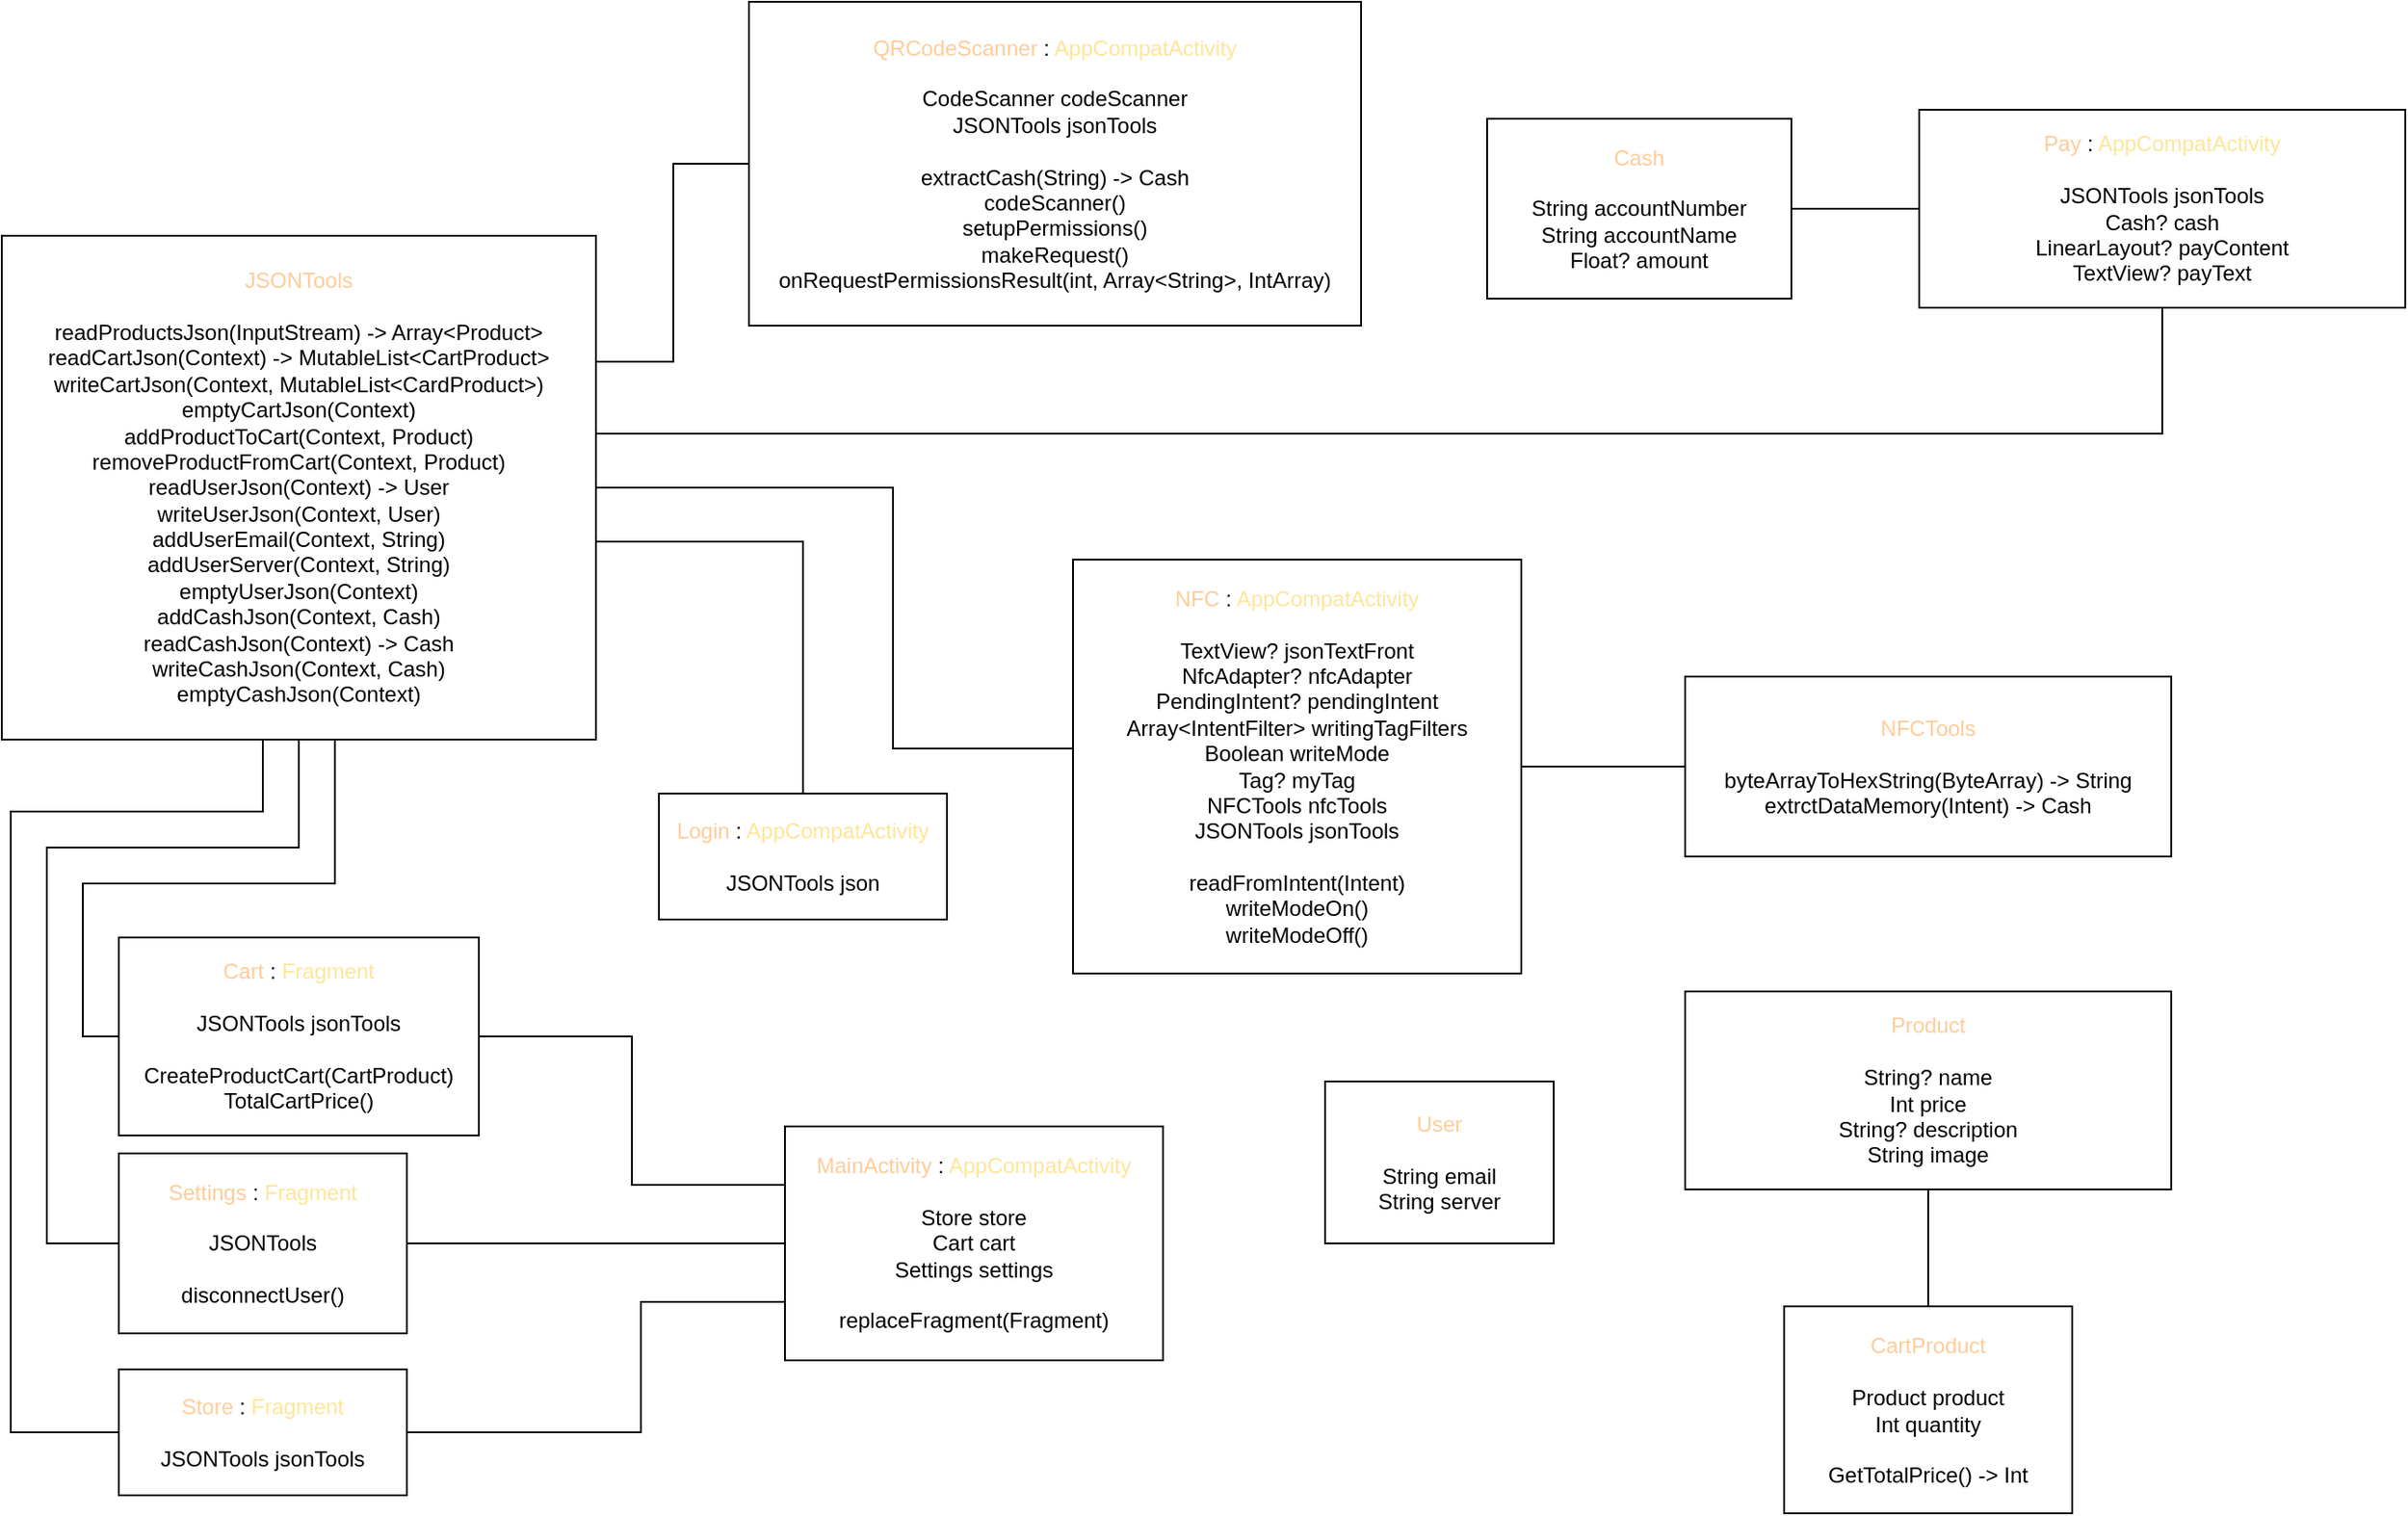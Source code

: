 <mxfile version="22.1.7" type="device">
  <diagram name="Page-1" id="OAHS1JsE_OpqDj1NzvV4">
    <mxGraphModel dx="2460" dy="2289" grid="1" gridSize="10" guides="1" tooltips="1" connect="1" arrows="1" fold="1" page="1" pageScale="1" pageWidth="827" pageHeight="1169" math="0" shadow="0">
      <root>
        <mxCell id="0" />
        <mxCell id="1" parent="0" />
        <mxCell id="9z9G1PEieMClhel0g9xa-41" style="edgeStyle=orthogonalEdgeStyle;rounded=0;orthogonalLoop=1;jettySize=auto;html=1;entryX=0;entryY=0.25;entryDx=0;entryDy=0;endArrow=none;endFill=0;" edge="1" parent="1" source="9z9G1PEieMClhel0g9xa-1" target="9z9G1PEieMClhel0g9xa-5">
          <mxGeometry relative="1" as="geometry" />
        </mxCell>
        <mxCell id="9z9G1PEieMClhel0g9xa-1" value="&lt;div&gt;&lt;font color=&quot;#ffcc99&quot;&gt;Cart&lt;/font&gt; : &lt;font color=&quot;#ffe599&quot;&gt;Fragment&lt;/font&gt;&lt;/div&gt;&lt;div&gt;&lt;br&gt;&lt;/div&gt;&lt;div&gt;JSONTools jsonTools&lt;br&gt;&lt;/div&gt;&lt;div&gt;&lt;br&gt;&lt;/div&gt;&lt;div&gt;CreateProductCart(CartProduct)&lt;/div&gt;&lt;div&gt;TotalCartPrice()&lt;/div&gt;" style="rounded=0;whiteSpace=wrap;html=1;" vertex="1" parent="1">
          <mxGeometry x="-260" y="380" width="200" height="110" as="geometry" />
        </mxCell>
        <mxCell id="9z9G1PEieMClhel0g9xa-2" value="&lt;div&gt;&lt;font color=&quot;#ffcc99&quot;&gt;CartProduct&lt;/font&gt;&lt;br&gt;&lt;br&gt;Product product&lt;br&gt;Int quantity&lt;br&gt;&lt;/div&gt;&lt;div&gt;&lt;br&gt;&lt;/div&gt;&lt;div&gt;GetTotalPrice() -&amp;gt; Int&lt;br&gt;&lt;/div&gt;" style="rounded=0;whiteSpace=wrap;html=1;" vertex="1" parent="1">
          <mxGeometry x="665" y="585" width="160" height="115" as="geometry" />
        </mxCell>
        <mxCell id="9z9G1PEieMClhel0g9xa-32" style="edgeStyle=orthogonalEdgeStyle;rounded=0;orthogonalLoop=1;jettySize=auto;html=1;entryX=0;entryY=0.5;entryDx=0;entryDy=0;endArrow=none;endFill=0;" edge="1" parent="1" source="9z9G1PEieMClhel0g9xa-3" target="9z9G1PEieMClhel0g9xa-9">
          <mxGeometry relative="1" as="geometry" />
        </mxCell>
        <mxCell id="9z9G1PEieMClhel0g9xa-3" value="&lt;font color=&quot;#ffcc99&quot;&gt;Cash&lt;/font&gt;&lt;br&gt;&lt;br&gt;&lt;div&gt;String accountNumber&lt;/div&gt;&lt;div&gt;String accountName&lt;/div&gt;&lt;div&gt;Float? amount&lt;br&gt;&lt;/div&gt;" style="rounded=0;whiteSpace=wrap;html=1;" vertex="1" parent="1">
          <mxGeometry x="500" y="-75" width="169" height="100" as="geometry" />
        </mxCell>
        <mxCell id="9z9G1PEieMClhel0g9xa-26" style="edgeStyle=orthogonalEdgeStyle;rounded=0;orthogonalLoop=1;jettySize=auto;html=1;entryX=0;entryY=0.5;entryDx=0;entryDy=0;endArrow=none;endFill=0;" edge="1" parent="1" source="9z9G1PEieMClhel0g9xa-4" target="9z9G1PEieMClhel0g9xa-17">
          <mxGeometry relative="1" as="geometry">
            <Array as="points">
              <mxPoint x="48" y="60" />
              <mxPoint x="48" y="-50" />
            </Array>
          </mxGeometry>
        </mxCell>
        <mxCell id="9z9G1PEieMClhel0g9xa-28" style="edgeStyle=orthogonalEdgeStyle;rounded=0;orthogonalLoop=1;jettySize=auto;html=1;endArrow=none;endFill=0;" edge="1" parent="1" source="9z9G1PEieMClhel0g9xa-4" target="9z9G1PEieMClhel0g9xa-9">
          <mxGeometry relative="1" as="geometry">
            <Array as="points">
              <mxPoint x="875" y="100" />
            </Array>
          </mxGeometry>
        </mxCell>
        <mxCell id="9z9G1PEieMClhel0g9xa-34" style="edgeStyle=orthogonalEdgeStyle;rounded=0;orthogonalLoop=1;jettySize=auto;html=1;entryX=0;entryY=0.5;entryDx=0;entryDy=0;endArrow=none;endFill=0;" edge="1" parent="1" source="9z9G1PEieMClhel0g9xa-4" target="9z9G1PEieMClhel0g9xa-18">
          <mxGeometry relative="1" as="geometry">
            <Array as="points">
              <mxPoint x="-160" y="330" />
              <mxPoint x="-300" y="330" />
              <mxPoint x="-300" y="550" />
            </Array>
          </mxGeometry>
        </mxCell>
        <mxCell id="9z9G1PEieMClhel0g9xa-35" style="edgeStyle=orthogonalEdgeStyle;rounded=0;orthogonalLoop=1;jettySize=auto;html=1;entryX=0;entryY=0.5;entryDx=0;entryDy=0;endArrow=none;endFill=0;" edge="1" parent="1" source="9z9G1PEieMClhel0g9xa-4" target="9z9G1PEieMClhel0g9xa-19">
          <mxGeometry relative="1" as="geometry">
            <Array as="points">
              <mxPoint x="-180" y="310" />
              <mxPoint x="-320" y="310" />
              <mxPoint x="-320" y="655" />
            </Array>
          </mxGeometry>
        </mxCell>
        <mxCell id="9z9G1PEieMClhel0g9xa-36" style="edgeStyle=orthogonalEdgeStyle;rounded=0;orthogonalLoop=1;jettySize=auto;html=1;entryX=0;entryY=0.5;entryDx=0;entryDy=0;endArrow=none;endFill=0;" edge="1" parent="1" source="9z9G1PEieMClhel0g9xa-4" target="9z9G1PEieMClhel0g9xa-1">
          <mxGeometry relative="1" as="geometry">
            <Array as="points">
              <mxPoint x="-140" y="350" />
              <mxPoint x="-280" y="350" />
              <mxPoint x="-280" y="435" />
            </Array>
          </mxGeometry>
        </mxCell>
        <mxCell id="9z9G1PEieMClhel0g9xa-38" style="edgeStyle=orthogonalEdgeStyle;rounded=0;orthogonalLoop=1;jettySize=auto;html=1;endArrow=none;endFill=0;" edge="1" parent="1" source="9z9G1PEieMClhel0g9xa-4" target="9z9G1PEieMClhel0g9xa-6">
          <mxGeometry relative="1" as="geometry">
            <Array as="points">
              <mxPoint x="120" y="160" />
            </Array>
          </mxGeometry>
        </mxCell>
        <mxCell id="9z9G1PEieMClhel0g9xa-39" style="edgeStyle=orthogonalEdgeStyle;rounded=0;orthogonalLoop=1;jettySize=auto;html=1;entryX=0;entryY=0.5;entryDx=0;entryDy=0;endArrow=none;endFill=0;" edge="1" parent="1" source="9z9G1PEieMClhel0g9xa-4" target="9z9G1PEieMClhel0g9xa-7">
          <mxGeometry relative="1" as="geometry">
            <Array as="points">
              <mxPoint x="170" y="130" />
              <mxPoint x="170" y="275" />
            </Array>
          </mxGeometry>
        </mxCell>
        <mxCell id="9z9G1PEieMClhel0g9xa-4" value="&lt;div&gt;&lt;font color=&quot;#ffcc99&quot;&gt;JSONTools&lt;/font&gt;&lt;/div&gt;&lt;div&gt;&lt;br&gt;&lt;/div&gt;&lt;div&gt;readProductsJson(InputStream) -&amp;gt; Array&amp;lt;Product&amp;gt;&lt;br&gt;&lt;/div&gt;&lt;div&gt;readCartJson(Context) -&amp;gt; MutableList&amp;lt;CartProduct&amp;gt;&lt;br&gt;&lt;/div&gt;&lt;div&gt;writeCartJson(Context, MutableList&amp;lt;CardProduct&amp;gt;)&lt;br&gt;&lt;/div&gt;&lt;div&gt;emptyCartJson(Context)&lt;/div&gt;&lt;div&gt;addProductToCart(Context, Product)&lt;/div&gt;&lt;div&gt;removeProductFromCart(Context, Product)&lt;/div&gt;&lt;div&gt;readUserJson(Context) -&amp;gt; User&lt;br&gt;&lt;/div&gt;&lt;div&gt;writeUserJson(Context, User)&lt;br&gt;&lt;/div&gt;&lt;div&gt;addUserEmail(Context, String)&lt;/div&gt;&lt;div&gt;addUserServer(Context, String)&lt;/div&gt;&lt;div&gt;emptyUserJson(Context)&lt;/div&gt;&lt;div&gt;addCashJson(Context, Cash)&lt;/div&gt;&lt;div&gt;readCashJson(Context) -&amp;gt; Cash&lt;br&gt;&lt;/div&gt;&lt;div&gt;writeCashJson(Context, Cash)&lt;/div&gt;&lt;div&gt;emptyCashJson(Context)&lt;br&gt;&lt;/div&gt;" style="rounded=0;whiteSpace=wrap;html=1;" vertex="1" parent="1">
          <mxGeometry x="-325" y="-10" width="330" height="280" as="geometry" />
        </mxCell>
        <mxCell id="9z9G1PEieMClhel0g9xa-5" value="&lt;font color=&quot;#ffcc99&quot;&gt;MainActivity&lt;/font&gt; : &lt;font color=&quot;#ffe599&quot;&gt;AppCompatActivity&lt;/font&gt;&lt;br&gt;&lt;br&gt;&lt;div&gt;Store store&lt;/div&gt;&lt;div&gt;Cart cart&lt;/div&gt;&lt;div&gt;Settings settings&lt;/div&gt;&lt;div&gt;&lt;br&gt;&lt;/div&gt;&lt;div&gt;replaceFragment(Fragment)&lt;br&gt;&lt;/div&gt;" style="rounded=0;whiteSpace=wrap;html=1;" vertex="1" parent="1">
          <mxGeometry x="110" y="485" width="210" height="130" as="geometry" />
        </mxCell>
        <mxCell id="9z9G1PEieMClhel0g9xa-6" value="&lt;font color=&quot;#ffcc99&quot;&gt;Login&lt;/font&gt; : &lt;font color=&quot;#ffe599&quot;&gt;AppCompatActivity&lt;/font&gt;&lt;br&gt;&lt;br&gt;JSONTools json" style="rounded=0;whiteSpace=wrap;html=1;" vertex="1" parent="1">
          <mxGeometry x="40" y="300" width="160" height="70" as="geometry" />
        </mxCell>
        <mxCell id="9z9G1PEieMClhel0g9xa-7" value="&lt;div&gt;&lt;font color=&quot;#ffcc99&quot;&gt;NFC&lt;/font&gt; : &lt;font color=&quot;#ffe599&quot;&gt;AppCompatActivity&lt;/font&gt;&lt;br&gt;&lt;/div&gt;&lt;div&gt;&lt;br&gt;&lt;/div&gt;&lt;div&gt;TextView? jsonTextFront&lt;br&gt;&lt;/div&gt;&lt;div&gt;NfcAdapter? nfcAdapter&lt;/div&gt;&lt;div&gt;PendingIntent? pendingIntent&lt;/div&gt;&lt;div&gt;Array&amp;lt;IntentFilter&amp;gt; writingTagFilters&lt;/div&gt;&lt;div&gt;Boolean writeMode&lt;/div&gt;&lt;div&gt;Tag? myTag&lt;/div&gt;&lt;div&gt;NFCTools nfcTools&lt;/div&gt;&lt;div&gt;JSONTools jsonTools&lt;br&gt;&lt;/div&gt;&lt;div&gt;&lt;br&gt;&lt;/div&gt;&lt;div&gt;readFromIntent(Intent)&lt;br&gt;writeModeOn()&lt;/div&gt;&lt;div&gt;writeModeOff()&lt;/div&gt;" style="rounded=0;whiteSpace=wrap;html=1;" vertex="1" parent="1">
          <mxGeometry x="270" y="170" width="249" height="230" as="geometry" />
        </mxCell>
        <mxCell id="9z9G1PEieMClhel0g9xa-40" style="edgeStyle=orthogonalEdgeStyle;rounded=0;orthogonalLoop=1;jettySize=auto;html=1;entryX=1;entryY=0.5;entryDx=0;entryDy=0;endArrow=none;endFill=0;" edge="1" parent="1" source="9z9G1PEieMClhel0g9xa-8" target="9z9G1PEieMClhel0g9xa-7">
          <mxGeometry relative="1" as="geometry" />
        </mxCell>
        <mxCell id="9z9G1PEieMClhel0g9xa-8" value="&lt;div&gt;&lt;font color=&quot;#ffcc99&quot;&gt;NFCTools&lt;/font&gt;&lt;/div&gt;&lt;div&gt;&lt;br&gt;&lt;/div&gt;&lt;div&gt;byteArrayToHexString(ByteArray) -&amp;gt; String&lt;/div&gt;&lt;div&gt;extrctDataMemory(Intent) -&amp;gt; Cash&lt;/div&gt;" style="rounded=0;whiteSpace=wrap;html=1;" vertex="1" parent="1">
          <mxGeometry x="610" y="235" width="270" height="100" as="geometry" />
        </mxCell>
        <mxCell id="9z9G1PEieMClhel0g9xa-9" value="&lt;div&gt;&lt;font color=&quot;#ffcc99&quot;&gt;Pay&lt;/font&gt; : &lt;font color=&quot;#ffe599&quot;&gt;AppCompatActivity&lt;/font&gt;&lt;br&gt;&lt;/div&gt;&lt;div&gt;&lt;br&gt;&lt;/div&gt;&lt;div&gt;JSONTools jsonTools&lt;/div&gt;&lt;div&gt;Cash? cash&lt;/div&gt;&lt;div&gt;LinearLayout? payContent&lt;/div&gt;&lt;div&gt;TextView? payText&lt;br&gt;&lt;/div&gt;" style="rounded=0;whiteSpace=wrap;html=1;" vertex="1" parent="1">
          <mxGeometry x="740" y="-80" width="270" height="110" as="geometry" />
        </mxCell>
        <mxCell id="9z9G1PEieMClhel0g9xa-43" style="edgeStyle=orthogonalEdgeStyle;rounded=0;orthogonalLoop=1;jettySize=auto;html=1;entryX=0.5;entryY=0;entryDx=0;entryDy=0;endArrow=none;endFill=0;" edge="1" parent="1" source="9z9G1PEieMClhel0g9xa-10" target="9z9G1PEieMClhel0g9xa-2">
          <mxGeometry relative="1" as="geometry" />
        </mxCell>
        <mxCell id="9z9G1PEieMClhel0g9xa-10" value="&lt;div align=&quot;center&quot;&gt;&lt;font color=&quot;#ffcc99&quot;&gt;Product&lt;/font&gt;&lt;/div&gt;&lt;div align=&quot;center&quot;&gt;&lt;br&gt;&lt;/div&gt;&lt;div align=&quot;center&quot;&gt;String? name&lt;/div&gt;&lt;div align=&quot;center&quot;&gt;Int price&lt;/div&gt;&lt;div align=&quot;center&quot;&gt;String? description&lt;/div&gt;&lt;div align=&quot;center&quot;&gt;String image&lt;br&gt;&lt;/div&gt;" style="rounded=0;whiteSpace=wrap;html=1;align=center;" vertex="1" parent="1">
          <mxGeometry x="610" y="410" width="270" height="110" as="geometry" />
        </mxCell>
        <mxCell id="9z9G1PEieMClhel0g9xa-17" value="&lt;div&gt;&lt;font color=&quot;#ffcc99&quot;&gt;QRCodeScanner&lt;/font&gt; : &lt;font color=&quot;#ffe599&quot;&gt;AppCompatActivity&lt;/font&gt;&lt;br&gt;&lt;/div&gt;&lt;div&gt;&lt;br&gt;&lt;/div&gt;&lt;div&gt;CodeScanner codeScanner&lt;/div&gt;&lt;div&gt;JSONTools jsonTools&lt;/div&gt;&lt;div&gt;&lt;br&gt;&lt;/div&gt;&lt;div&gt;extractCash(String) -&amp;gt; Cash&lt;br&gt;&lt;/div&gt;&lt;div&gt;codeScanner()&lt;/div&gt;&lt;div&gt;setupPermissions()&lt;/div&gt;&lt;div&gt;makeRequest()&lt;/div&gt;&lt;div&gt;onRequestPermissionsResult(int, Array&amp;lt;String&amp;gt;, IntArray)&lt;br&gt;&lt;/div&gt;" style="rounded=0;whiteSpace=wrap;html=1;" vertex="1" parent="1">
          <mxGeometry x="90" y="-140" width="340" height="180" as="geometry" />
        </mxCell>
        <mxCell id="9z9G1PEieMClhel0g9xa-22" style="edgeStyle=orthogonalEdgeStyle;rounded=0;orthogonalLoop=1;jettySize=auto;html=1;entryX=0;entryY=0.5;entryDx=0;entryDy=0;endArrow=none;endFill=0;" edge="1" parent="1" source="9z9G1PEieMClhel0g9xa-18" target="9z9G1PEieMClhel0g9xa-5">
          <mxGeometry relative="1" as="geometry" />
        </mxCell>
        <mxCell id="9z9G1PEieMClhel0g9xa-18" value="&lt;div&gt;&lt;font color=&quot;#ffcc99&quot;&gt;Settings&lt;/font&gt; : &lt;font color=&quot;#ffe599&quot;&gt;Fragment&lt;/font&gt;&lt;/div&gt;&lt;div&gt;&lt;br&gt;&lt;/div&gt;&lt;div&gt;JSONTools&lt;br&gt;&lt;/div&gt;&lt;div&gt;&lt;br&gt;&lt;/div&gt;&lt;div&gt;disconnectUser()&lt;br&gt;&lt;/div&gt;" style="rounded=0;whiteSpace=wrap;html=1;" vertex="1" parent="1">
          <mxGeometry x="-260" y="500" width="160" height="100" as="geometry" />
        </mxCell>
        <mxCell id="9z9G1PEieMClhel0g9xa-42" style="edgeStyle=orthogonalEdgeStyle;rounded=0;orthogonalLoop=1;jettySize=auto;html=1;entryX=0;entryY=0.75;entryDx=0;entryDy=0;endArrow=none;endFill=0;" edge="1" parent="1" source="9z9G1PEieMClhel0g9xa-19" target="9z9G1PEieMClhel0g9xa-5">
          <mxGeometry relative="1" as="geometry">
            <Array as="points">
              <mxPoint x="30" y="655" />
              <mxPoint x="30" y="582" />
            </Array>
          </mxGeometry>
        </mxCell>
        <mxCell id="9z9G1PEieMClhel0g9xa-19" value="&lt;div&gt;&lt;font color=&quot;#ffcc99&quot;&gt;Store&lt;/font&gt; : &lt;font color=&quot;#ffe599&quot;&gt;Fragment&lt;/font&gt;&lt;/div&gt;&lt;div&gt;&lt;br&gt;&lt;/div&gt;&lt;div&gt;JSONTools jsonTools&lt;br&gt;&lt;/div&gt;" style="rounded=0;whiteSpace=wrap;html=1;" vertex="1" parent="1">
          <mxGeometry x="-260" y="620" width="160" height="70" as="geometry" />
        </mxCell>
        <mxCell id="9z9G1PEieMClhel0g9xa-20" value="&lt;div&gt;&lt;font color=&quot;#ffcc99&quot;&gt;User&lt;/font&gt;&lt;/div&gt;&lt;div&gt;&lt;br&gt;&lt;/div&gt;&lt;div&gt;String email&lt;/div&gt;&lt;div&gt;String server&lt;br&gt;&lt;/div&gt;" style="rounded=0;whiteSpace=wrap;html=1;" vertex="1" parent="1">
          <mxGeometry x="410" y="460" width="127" height="90" as="geometry" />
        </mxCell>
      </root>
    </mxGraphModel>
  </diagram>
</mxfile>

